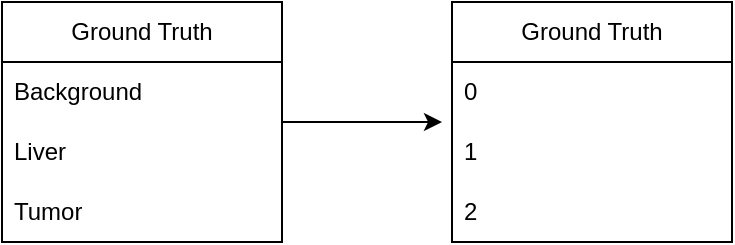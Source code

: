 <mxfile version="24.4.0" type="github">
  <diagram name="Page-1" id="Ej3xXd1VuXYiNIKR4U7l">
    <mxGraphModel dx="687" dy="370" grid="1" gridSize="10" guides="1" tooltips="1" connect="1" arrows="1" fold="1" page="1" pageScale="1" pageWidth="850" pageHeight="1100" math="0" shadow="0">
      <root>
        <mxCell id="0" />
        <mxCell id="1" parent="0" />
        <mxCell id="vbs7pQy9NTr_fLUo3BaY-4" style="edgeStyle=orthogonalEdgeStyle;rounded=0;orthogonalLoop=1;jettySize=auto;html=1;exitX=1;exitY=0.5;exitDx=0;exitDy=0;" edge="1" parent="1">
          <mxGeometry relative="1" as="geometry">
            <mxPoint x="350" y="195" as="targetPoint" />
            <mxPoint x="270" y="195" as="sourcePoint" />
          </mxGeometry>
        </mxCell>
        <mxCell id="vbs7pQy9NTr_fLUo3BaY-11" value="Ground Truth" style="swimlane;fontStyle=0;childLayout=stackLayout;horizontal=1;startSize=30;horizontalStack=0;resizeParent=1;resizeParentMax=0;resizeLast=0;collapsible=1;marginBottom=0;whiteSpace=wrap;html=1;" vertex="1" parent="1">
          <mxGeometry x="130" y="135" width="140" height="120" as="geometry" />
        </mxCell>
        <mxCell id="vbs7pQy9NTr_fLUo3BaY-12" value="Background" style="text;strokeColor=none;fillColor=none;align=left;verticalAlign=middle;spacingLeft=4;spacingRight=4;overflow=hidden;points=[[0,0.5],[1,0.5]];portConstraint=eastwest;rotatable=0;whiteSpace=wrap;html=1;" vertex="1" parent="vbs7pQy9NTr_fLUo3BaY-11">
          <mxGeometry y="30" width="140" height="30" as="geometry" />
        </mxCell>
        <mxCell id="vbs7pQy9NTr_fLUo3BaY-13" value="Liver" style="text;strokeColor=none;fillColor=none;align=left;verticalAlign=middle;spacingLeft=4;spacingRight=4;overflow=hidden;points=[[0,0.5],[1,0.5]];portConstraint=eastwest;rotatable=0;whiteSpace=wrap;html=1;" vertex="1" parent="vbs7pQy9NTr_fLUo3BaY-11">
          <mxGeometry y="60" width="140" height="30" as="geometry" />
        </mxCell>
        <mxCell id="vbs7pQy9NTr_fLUo3BaY-14" value="Tumor" style="text;strokeColor=none;fillColor=none;align=left;verticalAlign=middle;spacingLeft=4;spacingRight=4;overflow=hidden;points=[[0,0.5],[1,0.5]];portConstraint=eastwest;rotatable=0;whiteSpace=wrap;html=1;" vertex="1" parent="vbs7pQy9NTr_fLUo3BaY-11">
          <mxGeometry y="90" width="140" height="30" as="geometry" />
        </mxCell>
        <mxCell id="vbs7pQy9NTr_fLUo3BaY-15" value="Ground Truth" style="swimlane;fontStyle=0;childLayout=stackLayout;horizontal=1;startSize=30;horizontalStack=0;resizeParent=1;resizeParentMax=0;resizeLast=0;collapsible=1;marginBottom=0;whiteSpace=wrap;html=1;" vertex="1" parent="1">
          <mxGeometry x="355" y="135" width="140" height="120" as="geometry" />
        </mxCell>
        <mxCell id="vbs7pQy9NTr_fLUo3BaY-16" value="0" style="text;strokeColor=none;fillColor=none;align=left;verticalAlign=middle;spacingLeft=4;spacingRight=4;overflow=hidden;points=[[0,0.5],[1,0.5]];portConstraint=eastwest;rotatable=0;whiteSpace=wrap;html=1;" vertex="1" parent="vbs7pQy9NTr_fLUo3BaY-15">
          <mxGeometry y="30" width="140" height="30" as="geometry" />
        </mxCell>
        <mxCell id="vbs7pQy9NTr_fLUo3BaY-17" value="1" style="text;strokeColor=none;fillColor=none;align=left;verticalAlign=middle;spacingLeft=4;spacingRight=4;overflow=hidden;points=[[0,0.5],[1,0.5]];portConstraint=eastwest;rotatable=0;whiteSpace=wrap;html=1;" vertex="1" parent="vbs7pQy9NTr_fLUo3BaY-15">
          <mxGeometry y="60" width="140" height="30" as="geometry" />
        </mxCell>
        <mxCell id="vbs7pQy9NTr_fLUo3BaY-18" value="2" style="text;strokeColor=none;fillColor=none;align=left;verticalAlign=middle;spacingLeft=4;spacingRight=4;overflow=hidden;points=[[0,0.5],[1,0.5]];portConstraint=eastwest;rotatable=0;whiteSpace=wrap;html=1;" vertex="1" parent="vbs7pQy9NTr_fLUo3BaY-15">
          <mxGeometry y="90" width="140" height="30" as="geometry" />
        </mxCell>
      </root>
    </mxGraphModel>
  </diagram>
</mxfile>
